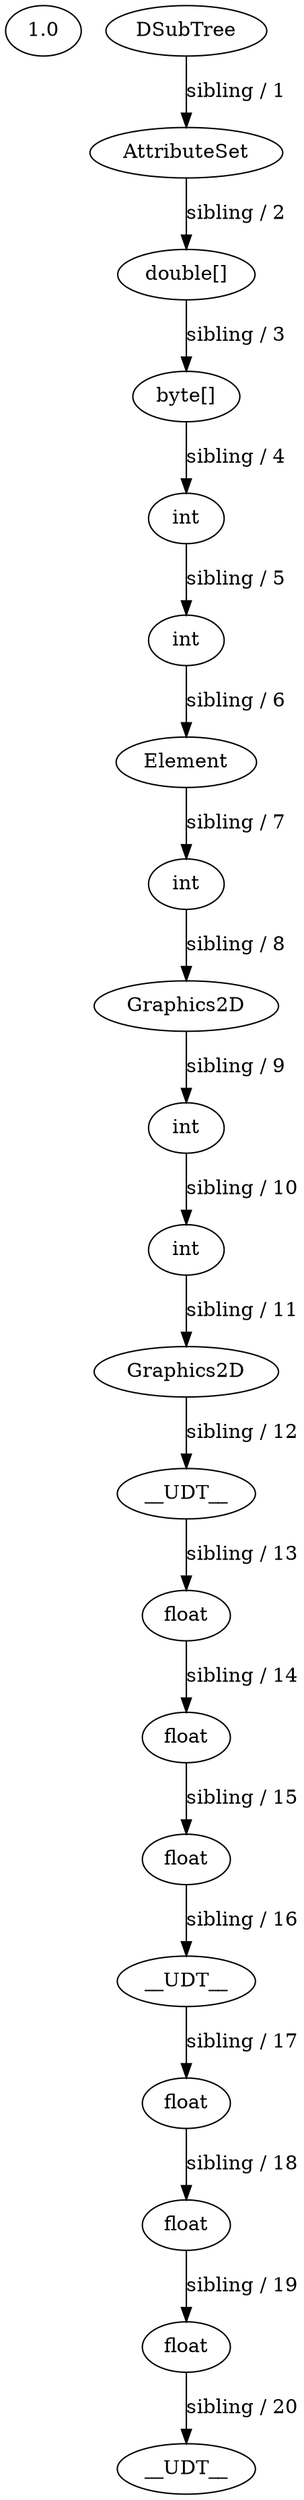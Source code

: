 // Program AST
digraph {
	1.0 [label=1.0]
	0 [label=DSubTree]
	1 [label=AttributeSet]
	0 -> 1 [label="sibling / 1" constraint=true direction=LR]
	2 [label="double[]"]
	1 -> 2 [label="sibling / 2" constraint=true direction=LR]
	3 [label="byte[]"]
	2 -> 3 [label="sibling / 3" constraint=true direction=LR]
	4 [label=int]
	3 -> 4 [label="sibling / 4" constraint=true direction=LR]
	5 [label=int]
	4 -> 5 [label="sibling / 5" constraint=true direction=LR]
	6 [label=Element]
	5 -> 6 [label="sibling / 6" constraint=true direction=LR]
	7 [label=int]
	6 -> 7 [label="sibling / 7" constraint=true direction=LR]
	8 [label=Graphics2D]
	7 -> 8 [label="sibling / 8" constraint=true direction=LR]
	9 [label=int]
	8 -> 9 [label="sibling / 9" constraint=true direction=LR]
	10 [label=int]
	9 -> 10 [label="sibling / 10" constraint=true direction=LR]
	11 [label=Graphics2D]
	10 -> 11 [label="sibling / 11" constraint=true direction=LR]
	12 [label=__UDT__]
	11 -> 12 [label="sibling / 12" constraint=true direction=LR]
	13 [label=float]
	12 -> 13 [label="sibling / 13" constraint=true direction=LR]
	14 [label=float]
	13 -> 14 [label="sibling / 14" constraint=true direction=LR]
	15 [label=float]
	14 -> 15 [label="sibling / 15" constraint=true direction=LR]
	16 [label=__UDT__]
	15 -> 16 [label="sibling / 16" constraint=true direction=LR]
	17 [label=float]
	16 -> 17 [label="sibling / 17" constraint=true direction=LR]
	18 [label=float]
	17 -> 18 [label="sibling / 18" constraint=true direction=LR]
	19 [label=float]
	18 -> 19 [label="sibling / 19" constraint=true direction=LR]
	20 [label=__UDT__]
	19 -> 20 [label="sibling / 20" constraint=true direction=LR]
}
